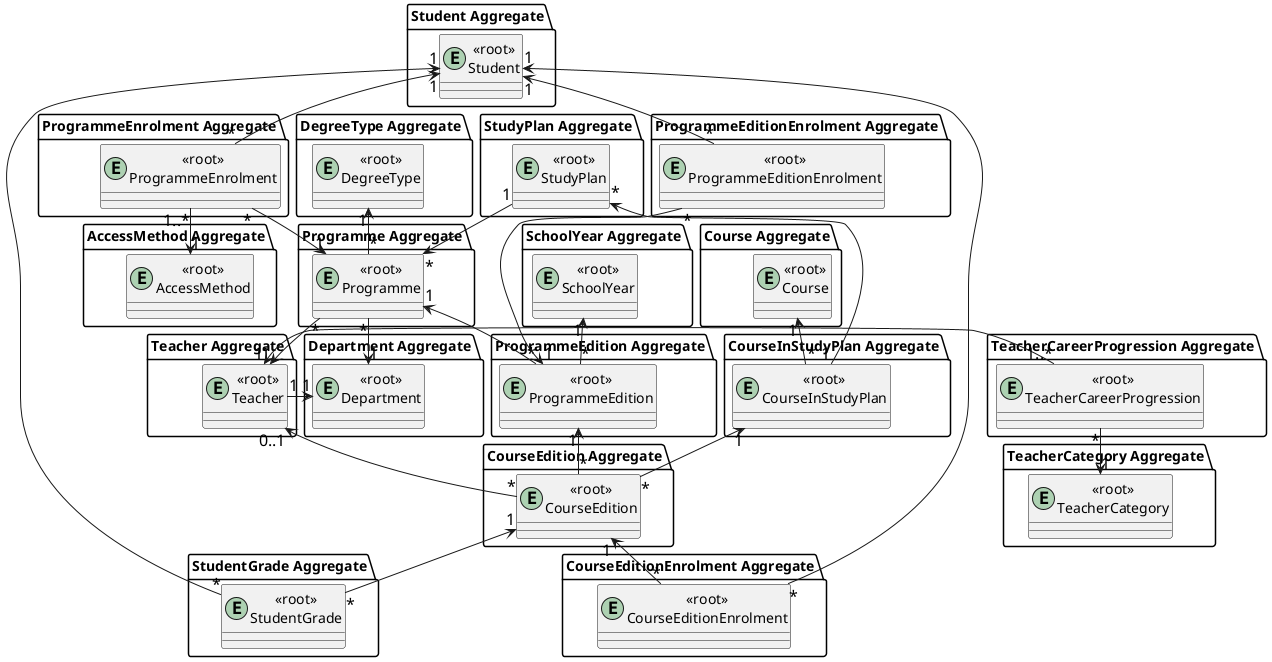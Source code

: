 @startuml
skinparam ranksep 120
skinparam nodesep 120
skinparam classArrowFontSize 16
!pragma layout smetana

package "CourseInStudyPlan Aggregate" {
    entity "<<root>>\nCourseInStudyPlan" {
    }
}

package "StudyPlan Aggregate" {
    entity "<<root>>\nStudyPlan" {
    }
}

package "DegreeType Aggregate" {
    entity "<<root>>\nDegreeType" {
    }
}

package "Programme Aggregate" {
    entity "<<root>>\nProgramme" {
    }
}

package "Course Aggregate" {
    entity "<<root>>\nCourse" {
    }
}

package "SchoolYear Aggregate" {
    entity "<<root>>\nSchoolYear" {
    }
}

package "ProgrammeEdition Aggregate" {
    entity "<<root>>\nProgrammeEdition" {
    }
}

package "CourseEdition Aggregate" {
    entity "<<root>>\nCourseEdition" {
    }
}

package "CourseEditionEnrolment Aggregate" {
    entity "<<root>>\nCourseEditionEnrolment" {
    }
}

package "ProgrammeEditionEnrolment Aggregate" {
    entity "<<root>>\nProgrammeEditionEnrolment" {
    }
}

package "ProgrammeEnrolment Aggregate" {
    entity "<<root>>\nProgrammeEnrolment" {
    }
}

package "AccessMethod Aggregate" {
    entity "<<root>>\nAccessMethod" {
    }
}

package "Student Aggregate" {
    entity "<<root>>\nStudent" {
    }
}

package "StudentGrade Aggregate" {
    entity "<<root>>\nStudentGrade" {
    }
}

package "Teacher Aggregate" {
    entity "<<root>>\nTeacher" {
    }
}

package "TeacherCareerProgression Aggregate" {
    entity "<<root>>\nTeacherCareerProgression" {
    }
}

package "TeacherCategory Aggregate" {
    entity "<<root>>\nTeacherCategory" {
    }
}

package "Department Aggregate" {
    entity "<<root>>\nDepartment" {
    }
}

"<<root>>\nStudyPlan" "*" <-r- "1" "<<root>>\nCourseInStudyPlan"
"<<root>>\nStudyPlan" "1" --> "*" "<<root>>\nProgramme"
"<<root>>\nProgramme" "1" <-- "*" "<<root>>\nProgrammeEdition"
"<<root>>\nProgrammeEdition" "1" <-- "*" "<<root>>\nCourseEdition"
"<<root>>\nCourseInStudyPlan" "1" <-- "*" "<<root>>\nCourseEdition"
"<<root>>\nCourseEdition" "1" <-- "*" "<<root>>\nCourseEditionEnrolment"
"<<root>>\nCourseEdition" "1" <-- "*" "<<root>>\nStudentGrade"
"<<root>>\nCourseEditionEnrolment" "*" -u-> "1" "<<root>>\nStudent"
"<<root>>\nStudent" "1" <-- "*" "<<root>>\nProgrammeEnrolment"
"<<root>>\nProgrammeEnrolment" "1..*" --> "1" "<<root>>\nAccessMethod"
"<<root>>\nProgrammeEditionEnrolment" "*" -u-> "1" "<<root>>\nStudent"
"<<root>>\nProgrammeEditionEnrolment" "*" --> "1" "<<root>>\nProgrammeEdition"
"<<root>>\nSchoolYear" "1" <-d- "*" "<<root>>\nProgrammeEdition"
"<<root>>\nDegreeType" "1" <-d- "*" "<<root>>\nProgramme"
"<<root>>\nTeacher" "0..1" <-d- "*" "<<root>>\nCourseEdition"
"<<root>>\nTeacher" "1" <-d- "*" "<<root>>\nProgramme"
"<<root>>\nTeacherCategory" "1" <-u- "*" "<<root>>\nTeacherCareerProgression"
"<<root>>\nTeacher" "1" <-r- "1..*" "<<root>>\nTeacherCareerProgression"
"<<root>>\nTeacher" "1" -l-> "1" "<<root>>\nDepartment"
"<<root>>\nStudent" "1" <-- "*" "<<root>>\nStudentGrade"
"<<root>>\nCourse" "1" <-d- "*" "<<root>>\nCourseInStudyPlan"
"<<root>>\nProgrammeEnrolment" "*" --> "1" "<<root>>\nProgramme"
"<<root>>\nProgramme" "*" --> "1" "<<root>>\nDepartment"

@enduml